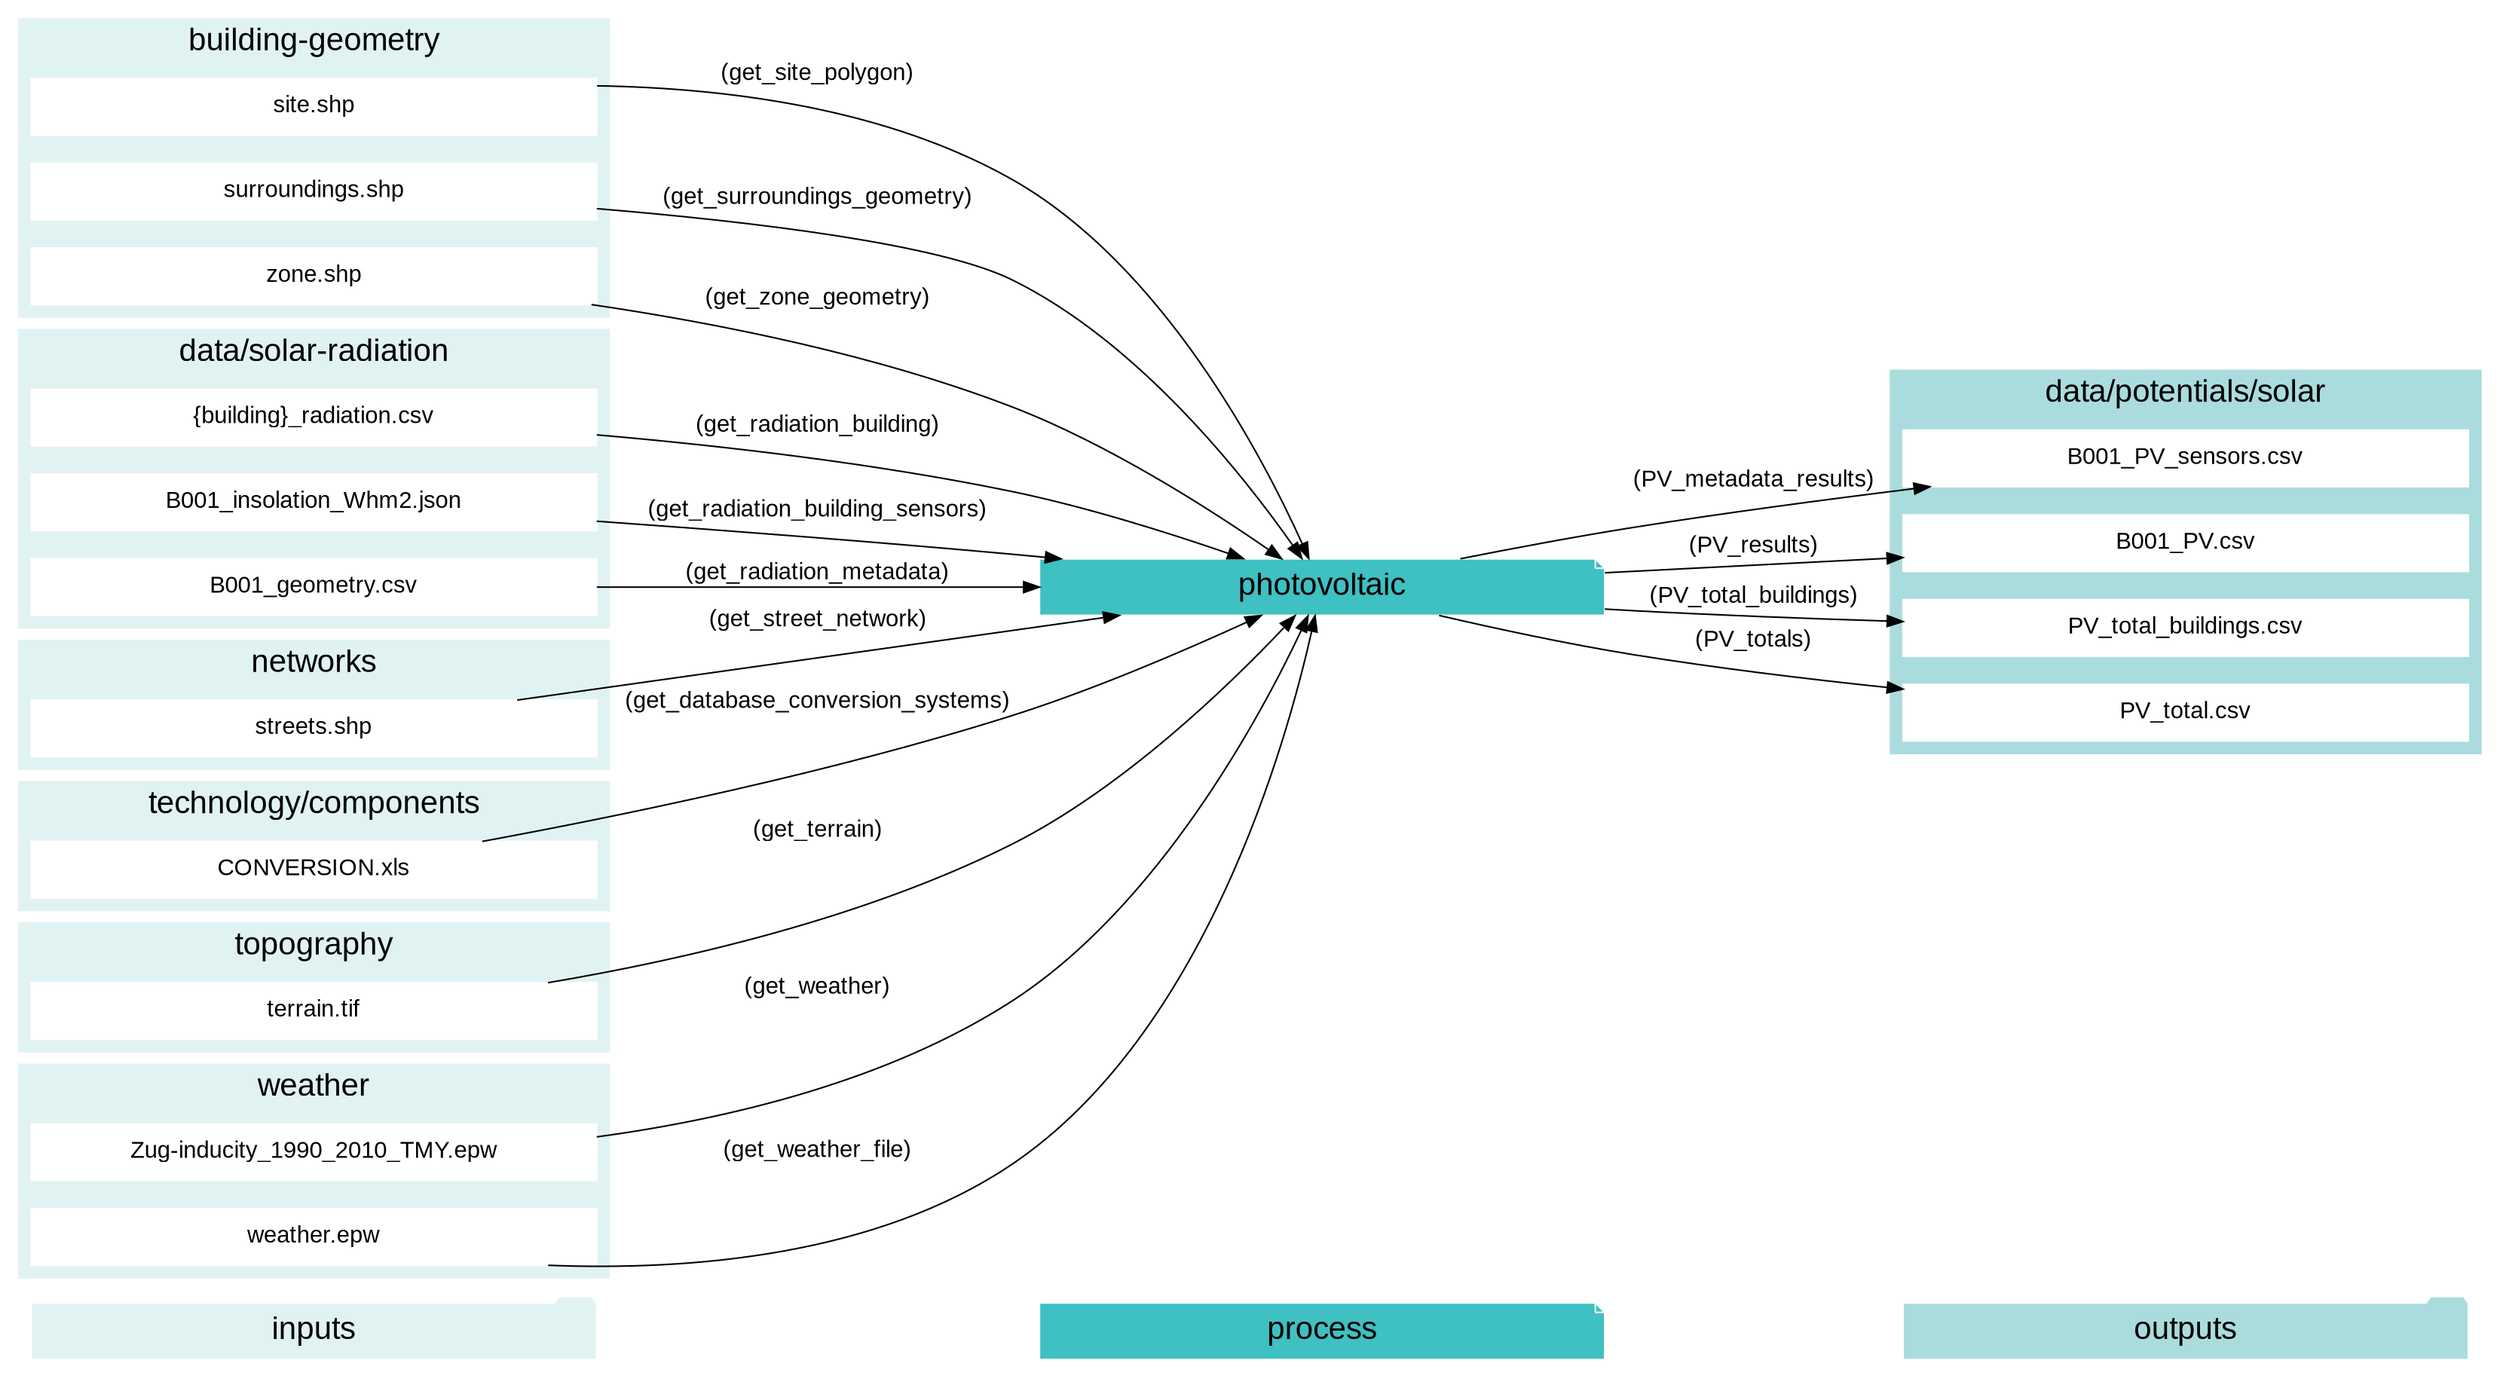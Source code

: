 digraph trace_inputlocator {
    rankdir="LR";
    graph [overlap=false, fontname=arial];
    node [shape=box, style=filled, color=white, fontsize=15, fontname=arial, fixedsize=true, width=5];
    edge [fontname=arial, fontsize = 15]
    newrank=true
    subgraph cluster_legend {
    fontsize=25
    style=invis
    "process"[style=filled, fillcolor="#3FC0C2", shape=note, fontsize=20, fontname="arial"]
    "inputs" [style=filled, shape=folder, color=white, fillcolor="#E1F2F2", fontsize=20]
    "outputs"[style=filled, shape=folder, color=white, fillcolor="#aadcdd", fontsize=20]
    "inputs"->"process"[style=invis]
    "process"->"outputs"[style=invis]
    }
    "photovoltaic"[style=filled, color=white, fillcolor="#3FC0C2", shape=note, fontsize=20, fontname=arial];
    subgraph cluster_0_in {
        style = filled;
        color = "#E1F2F2";
        fontsize = 20;
        rank=same;
        label="building-geometry";
        "site.shp"
        "surroundings.shp"
        "zone.shp"
    }
    subgraph cluster_1_out {
        style = filled;
        color = "#aadcdd";
        fontsize = 20;
        rank=same;
        label="data/potentials/solar";
        "B001_PV_sensors.csv"
        "B001_PV.csv"
        "PV_total_buildings.csv"
        "PV_total.csv"
    }
    subgraph cluster_2_in {
        style = filled;
        color = "#E1F2F2";
        fontsize = 20;
        rank=same;
        label="data/solar-radiation";
        "{building}_radiation.csv"
        "B001_insolation_Whm2.json"
        "B001_geometry.csv"
    }
    subgraph cluster_3_in {
        style = filled;
        color = "#E1F2F2";
        fontsize = 20;
        rank=same;
        label="networks";
        "streets.shp"
    }
    subgraph cluster_4_in {
        style = filled;
        color = "#E1F2F2";
        fontsize = 20;
        rank=same;
        label="technology/components";
        "CONVERSION.xls"
    }
    subgraph cluster_5_in {
        style = filled;
        color = "#E1F2F2";
        fontsize = 20;
        rank=same;
        label="topography";
        "terrain.tif"
    }
    subgraph cluster_6_in {
        style = filled;
        color = "#E1F2F2";
        fontsize = 20;
        rank=same;
        label="weather";
        "Zug-inducity_1990_2010_TMY.epw"
        "weather.epw"
    }
    "CONVERSION.xls" -> "photovoltaic"[label="(get_database_conversion_systems)"]
    "{building}_radiation.csv" -> "photovoltaic"[label="(get_radiation_building)"]
    "B001_insolation_Whm2.json" -> "photovoltaic"[label="(get_radiation_building_sensors)"]
    "B001_geometry.csv" -> "photovoltaic"[label="(get_radiation_metadata)"]
    "site.shp" -> "photovoltaic"[label="(get_site_polygon)"]
    "streets.shp" -> "photovoltaic"[label="(get_street_network)"]
    "surroundings.shp" -> "photovoltaic"[label="(get_surroundings_geometry)"]
    "terrain.tif" -> "photovoltaic"[label="(get_terrain)"]
    "Zug-inducity_1990_2010_TMY.epw" -> "photovoltaic"[label="(get_weather)"]
    "weather.epw" -> "photovoltaic"[label="(get_weather_file)"]
    "zone.shp" -> "photovoltaic"[label="(get_zone_geometry)"]
    "photovoltaic" -> "B001_PV_sensors.csv"[label="(PV_metadata_results)"]
    "photovoltaic" -> "B001_PV.csv"[label="(PV_results)"]
    "photovoltaic" -> "PV_total_buildings.csv"[label="(PV_total_buildings)"]
    "photovoltaic" -> "PV_total.csv"[label="(PV_totals)"]
    }